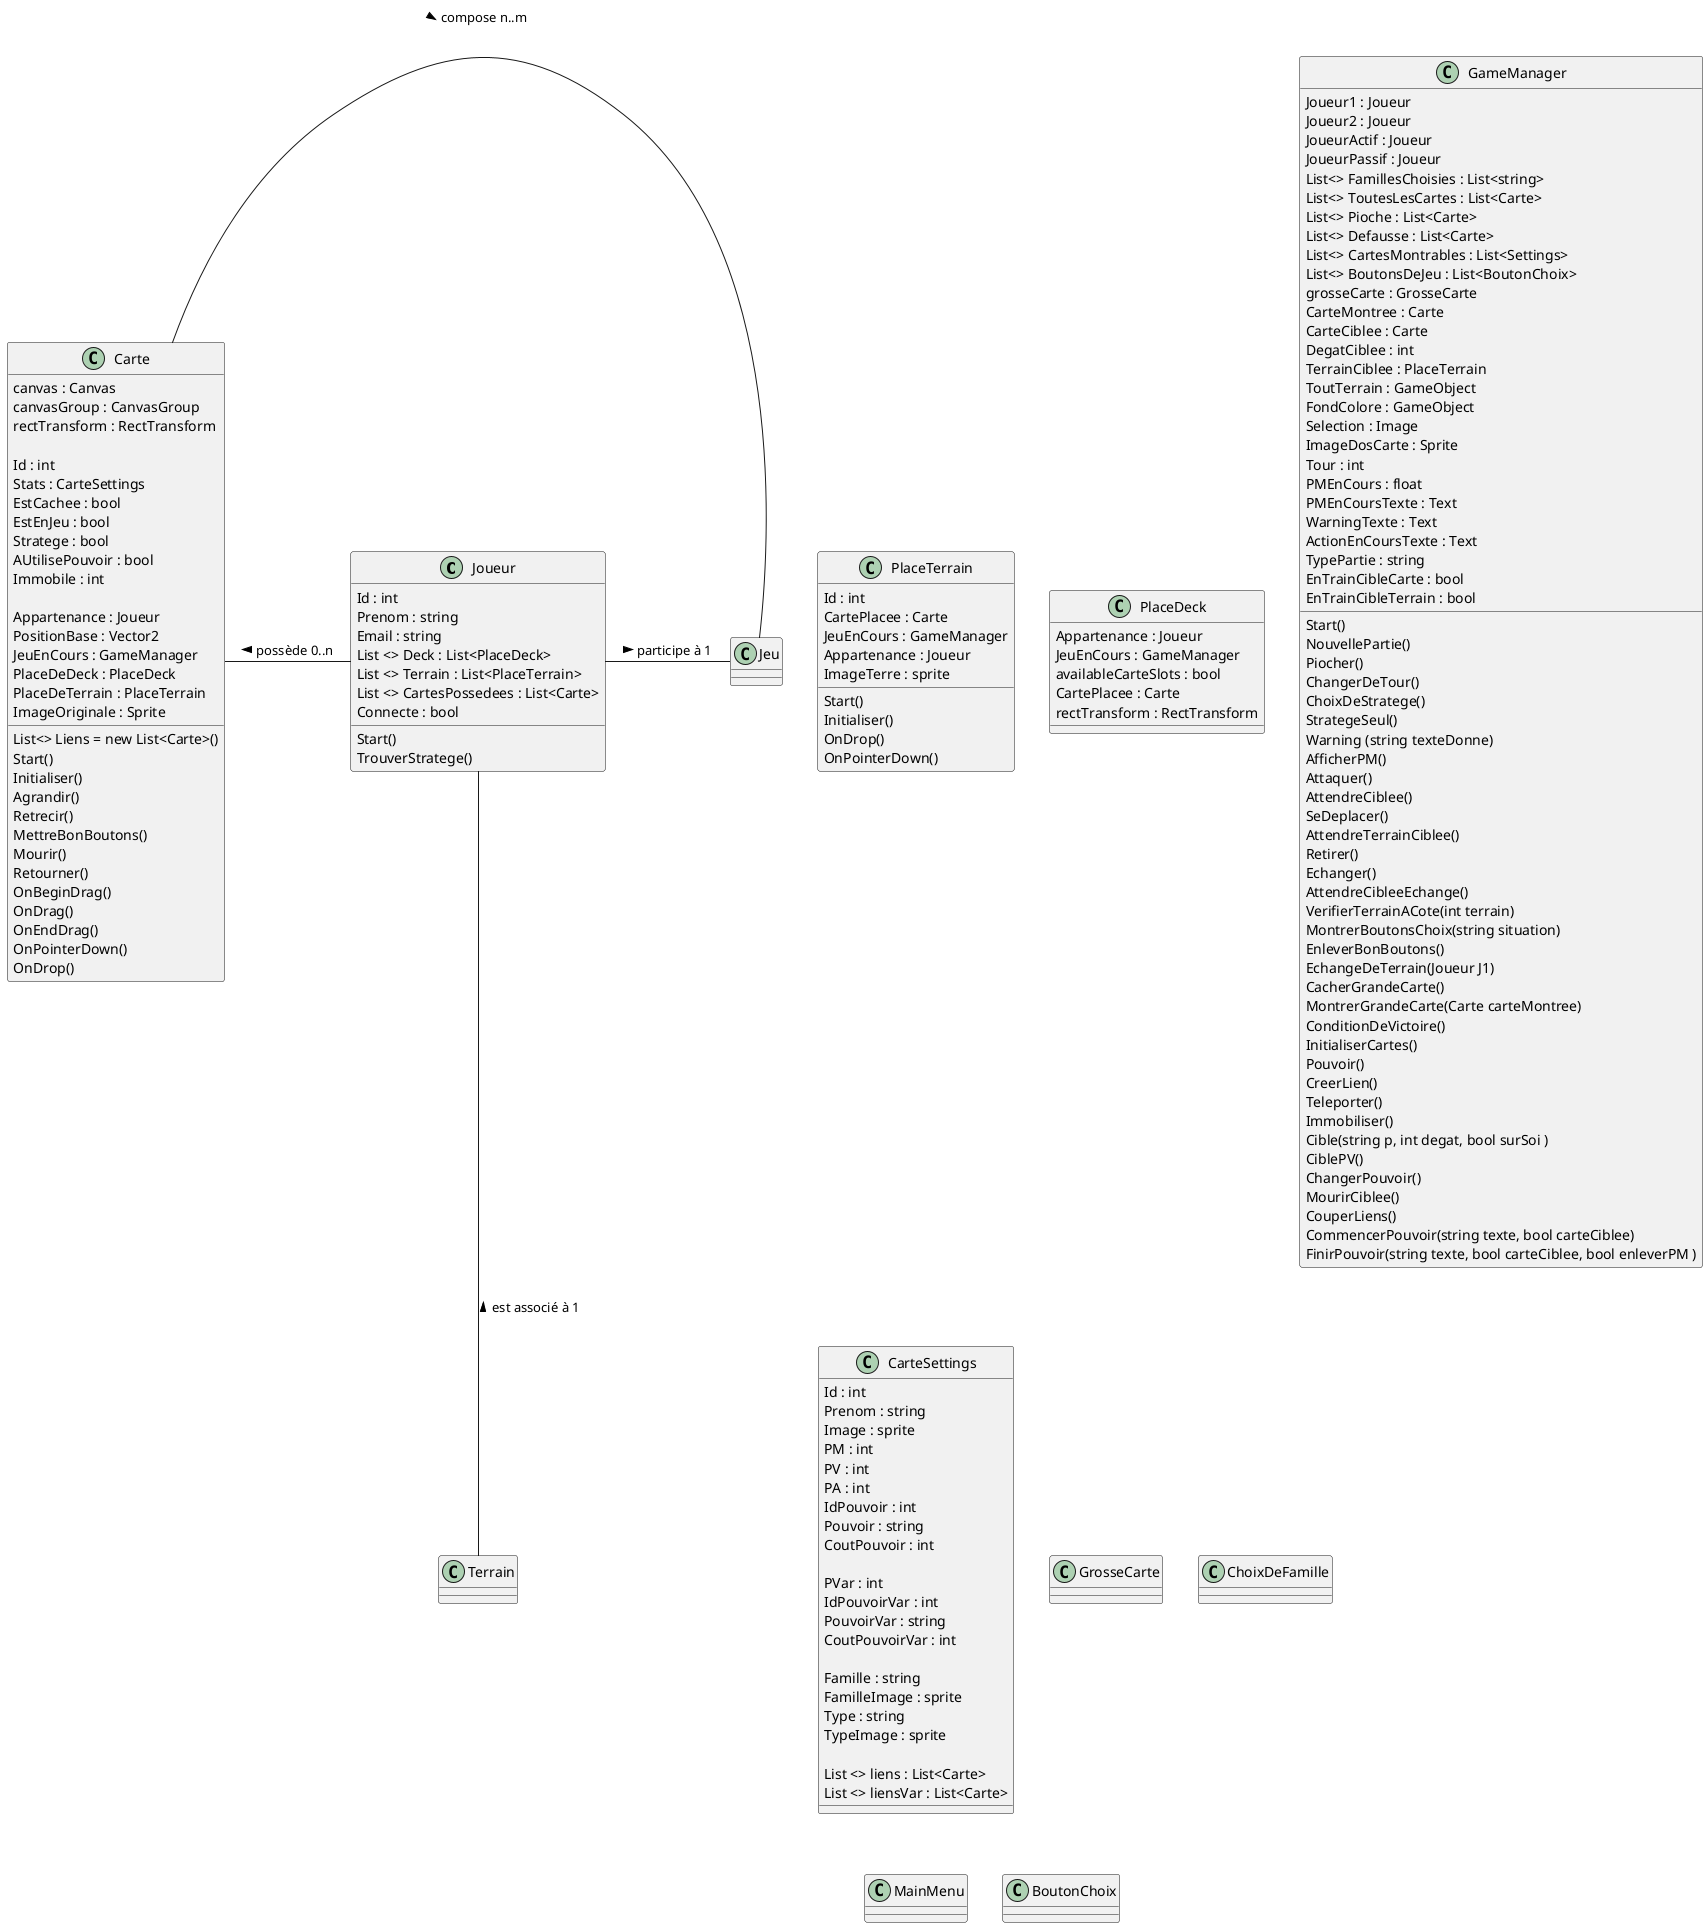 @startuml DiagrammeUML
class Joueur
class Carte
class Jeu
class Terrain

Joueur -- Terrain : < est associé à 1
Joueur - Jeu : > participe à 1
Carte - Joueur : < possède 0..n
Carte - Jeu : > compose n..m

class Joueur {
    Id : int
    Prenom : string
    Email : string
    List <> Deck : List<PlaceDeck>
    List <> Terrain : List<PlaceTerrain>
    List <> CartesPossedees : List<Carte>
    Connecte : bool

    Start()
    TrouverStratege()
}

class PlaceTerrain {
    Id : int
    CartePlacee : Carte
    JeuEnCours : GameManager
    Appartenance : Joueur
    ImageTerre : sprite

    Start()
    Initialiser()
    OnDrop()
    OnPointerDown()
}

class PlaceDeck {
    Appartenance : Joueur
    JeuEnCours : GameManager
    availableCarteSlots : bool
    CartePlacee : Carte
    rectTransform : RectTransform
}

class GameManager {
    Joueur1 : Joueur
    Joueur2 : Joueur
    JoueurActif : Joueur
    JoueurPassif : Joueur
    List<> FamillesChoisies : List<string>
    List<> ToutesLesCartes : List<Carte>
    List<> Pioche : List<Carte>
    List<> Defausse : List<Carte>
    List<> CartesMontrables : List<Settings>
    List<> BoutonsDeJeu : List<BoutonChoix>
    grosseCarte : GrosseCarte
    CarteMontree : Carte
    CarteCiblee : Carte
    DegatCiblee : int
    TerrainCiblee : PlaceTerrain
    ToutTerrain : GameObject 
    FondColore : GameObject 
    Selection : Image 
    ImageDosCarte : Sprite 
    Tour : int
    PMEnCours : float 
    PMEnCoursTexte : Text
    WarningTexte : Text
    ActionEnCoursTexte : Text
    TypePartie : string
    EnTrainCibleCarte : bool
    EnTrainCibleTerrain : bool

    Start()
    NouvellePartie()
    Piocher()
    ChangerDeTour()
    ChoixDeStratege()
    StrategeSeul()
    Warning (string texteDonne) 
    AfficherPM()
    Attaquer()
    AttendreCiblee()
    SeDeplacer()
    AttendreTerrainCiblee()
    Retirer()
    Echanger()
    AttendreCibleeEchange()
    VerifierTerrainACote(int terrain)
    MontrerBoutonsChoix(string situation)
    EnleverBonBoutons()
    EchangeDeTerrain(Joueur J1)
    CacherGrandeCarte()
    MontrerGrandeCarte(Carte carteMontree)
    ConditionDeVictoire()
    InitialiserCartes() 
    Pouvoir()
    CreerLien()
    Teleporter()
    Immobiliser()
    Cible(string p, int degat, bool surSoi )
    CiblePV()
    ChangerPouvoir()
    MourirCiblee()
    CouperLiens()
    CommencerPouvoir(string texte, bool carteCiblee)
    FinirPouvoir(string texte, bool carteCiblee, bool enleverPM )
}

class CarteSettings {
    Id : int
    Prenom : string
    Image : sprite
    PM : int
    PV : int
    PA : int
    IdPouvoir : int
    Pouvoir : string
    CoutPouvoir : int
    
    PVar : int
    IdPouvoirVar : int
    PouvoirVar : string
    CoutPouvoirVar : int
    
    Famille : string
    FamilleImage : sprite
    Type : string
    TypeImage : sprite

    List <> liens : List<Carte>
    List <> liensVar : List<Carte>
}

class Carte {
    canvas : Canvas 
    canvasGroup : CanvasGroup 
    rectTransform : RectTransform

    Id : int 
    Stats : CarteSettings
    List<> Liens = new List<Carte>()
    EstCachee : bool 
    EstEnJeu : bool 
    Stratege : bool 
    AUtilisePouvoir : bool 
    Immobile : int

    Appartenance : Joueur  
    PositionBase : Vector2
    JeuEnCours : GameManager
    PlaceDeDeck : PlaceDeck
    PlaceDeTerrain : PlaceTerrain
    ImageOriginale : Sprite

    Start()
    Initialiser()
    Agrandir()
    Retrecir()
    MettreBonBoutons()
    Mourir()
    Retourner()
    OnBeginDrag()
    OnDrag()
    OnEndDrag()
    OnPointerDown()
    OnDrop()

}

class GrosseCarte {

}

class ChoixDeFamille {
    
}

class MainMenu {

}
class BoutonChoix {

}

@enduml